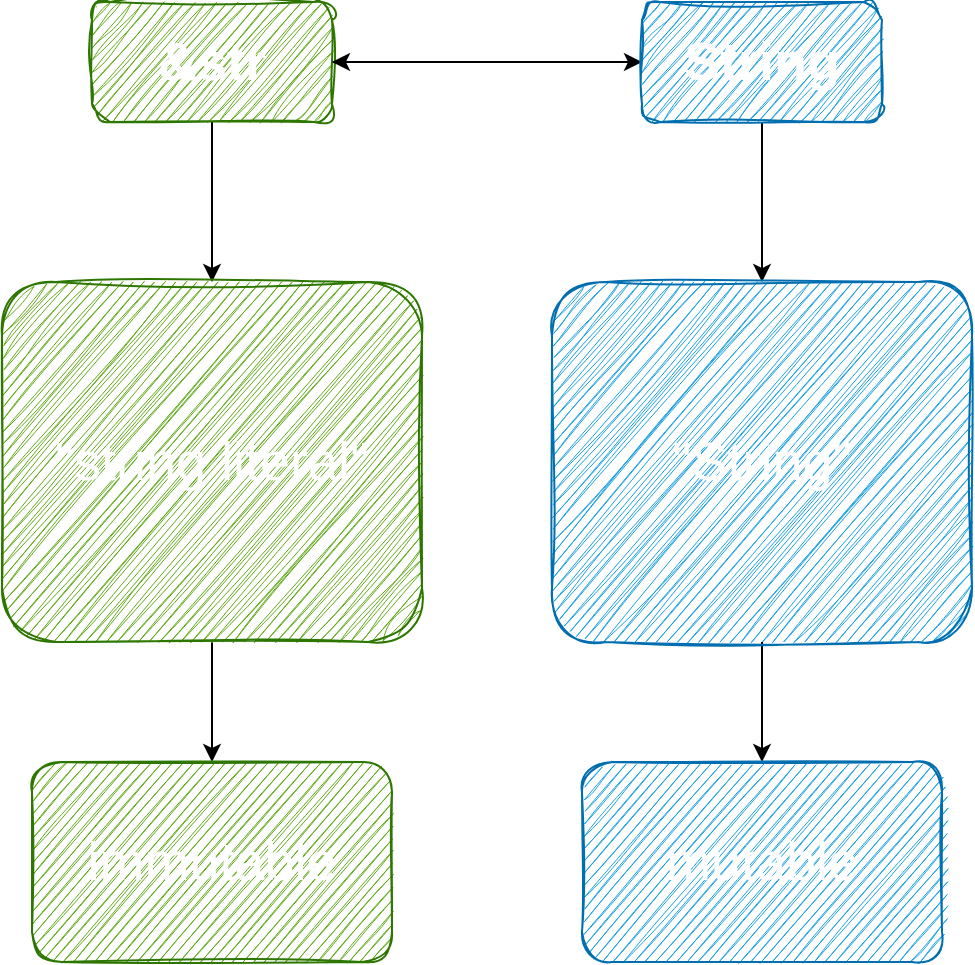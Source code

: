 <mxfile>
    <diagram id="H_7w-0_fAMq-lWBMeq6t" name="第 1 页">
        <mxGraphModel dx="1207" dy="799" grid="1" gridSize="10" guides="1" tooltips="1" connect="1" arrows="1" fold="1" page="1" pageScale="1" pageWidth="827" pageHeight="1169" math="0" shadow="0">
            <root>
                <mxCell id="0"/>
                <mxCell id="1" parent="0"/>
                <mxCell id="6" style="edgeStyle=none;html=1;entryX=0.5;entryY=0;entryDx=0;entryDy=0;fontSize=27;" edge="1" parent="1" source="2" target="4">
                    <mxGeometry relative="1" as="geometry"/>
                </mxCell>
                <mxCell id="8" style="edgeStyle=none;html=1;exitX=1;exitY=0.5;exitDx=0;exitDy=0;entryX=0;entryY=0.5;entryDx=0;entryDy=0;fontSize=27;" edge="1" parent="1" source="2" target="3">
                    <mxGeometry relative="1" as="geometry"/>
                </mxCell>
                <mxCell id="2" value="&lt;b&gt;&lt;font style=&quot;font-size: 27px;&quot;&gt;&amp;amp;str&lt;/font&gt;&lt;/b&gt;" style="rounded=1;whiteSpace=wrap;html=1;sketch=1;curveFitting=1;jiggle=2;fillColor=#60a917;fontColor=#ffffff;strokeColor=#2D7600;" vertex="1" parent="1">
                    <mxGeometry x="70" y="250" width="120" height="60" as="geometry"/>
                </mxCell>
                <mxCell id="7" style="edgeStyle=none;html=1;entryX=0.5;entryY=0;entryDx=0;entryDy=0;fontSize=27;" edge="1" parent="1" source="3" target="5">
                    <mxGeometry relative="1" as="geometry"/>
                </mxCell>
                <mxCell id="9" style="edgeStyle=none;html=1;entryX=1;entryY=0.5;entryDx=0;entryDy=0;fontSize=27;" edge="1" parent="1" source="3" target="2">
                    <mxGeometry relative="1" as="geometry"/>
                </mxCell>
                <mxCell id="3" value="&lt;span style=&quot;font-size: 27px;&quot;&gt;&lt;b&gt;String&lt;/b&gt;&lt;/span&gt;" style="rounded=1;whiteSpace=wrap;html=1;sketch=1;curveFitting=1;jiggle=2;fillColor=#1ba1e2;fontColor=#ffffff;strokeColor=#006EAF;" vertex="1" parent="1">
                    <mxGeometry x="345" y="250" width="120" height="60" as="geometry"/>
                </mxCell>
                <mxCell id="12" style="edgeStyle=none;html=1;entryX=0.5;entryY=0;entryDx=0;entryDy=0;fontSize=27;" edge="1" parent="1" source="4" target="10">
                    <mxGeometry relative="1" as="geometry"/>
                </mxCell>
                <mxCell id="4" value="&quot;string literal&quot;" style="rounded=1;whiteSpace=wrap;html=1;fontSize=27;sketch=1;curveFitting=1;jiggle=2;fillColor=#60a917;fontColor=#ffffff;strokeColor=#2D7600;" vertex="1" parent="1">
                    <mxGeometry x="25" y="390" width="210" height="180" as="geometry"/>
                </mxCell>
                <mxCell id="13" style="edgeStyle=none;html=1;entryX=0.5;entryY=0;entryDx=0;entryDy=0;fontSize=27;" edge="1" parent="1" source="5" target="11">
                    <mxGeometry relative="1" as="geometry"/>
                </mxCell>
                <mxCell id="5" value="&quot;String&quot;" style="rounded=1;whiteSpace=wrap;html=1;fontSize=27;sketch=1;curveFitting=1;jiggle=2;fillColor=#1ba1e2;fontColor=#ffffff;strokeColor=#006EAF;" vertex="1" parent="1">
                    <mxGeometry x="300" y="390" width="210" height="180" as="geometry"/>
                </mxCell>
                <mxCell id="10" value="immutable" style="rounded=1;whiteSpace=wrap;html=1;sketch=1;fontSize=27;fillColor=#60a917;fontColor=#ffffff;strokeColor=#2D7600;" vertex="1" parent="1">
                    <mxGeometry x="40" y="630" width="180" height="100" as="geometry"/>
                </mxCell>
                <mxCell id="11" value="mutable" style="rounded=1;whiteSpace=wrap;html=1;sketch=1;fontSize=27;fillColor=#1ba1e2;fontColor=#ffffff;strokeColor=#006EAF;" vertex="1" parent="1">
                    <mxGeometry x="315" y="630" width="180" height="100" as="geometry"/>
                </mxCell>
            </root>
        </mxGraphModel>
    </diagram>
</mxfile>